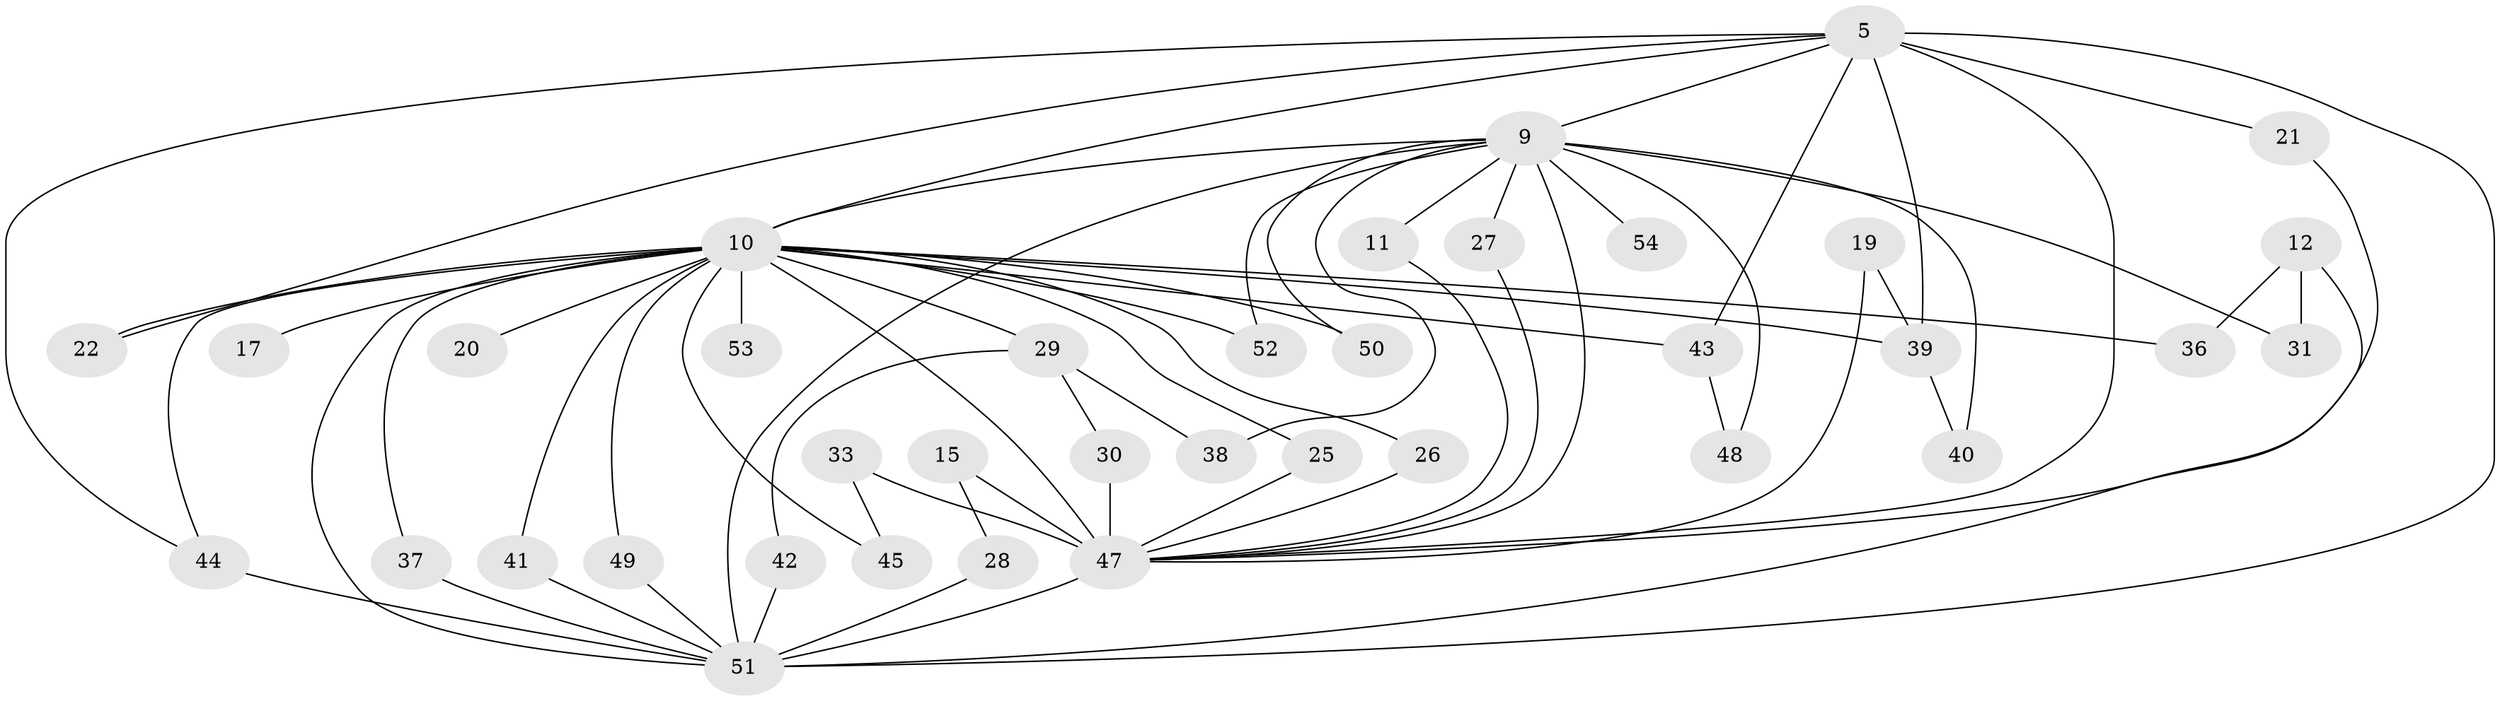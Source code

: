 // original degree distribution, {14: 0.018518518518518517, 15: 0.037037037037037035, 13: 0.05555555555555555, 16: 0.037037037037037035, 19: 0.018518518518518517, 24: 0.018518518518518517, 2: 0.6111111111111112, 4: 0.07407407407407407, 5: 0.018518518518518517, 6: 0.018518518518518517, 3: 0.09259259259259259}
// Generated by graph-tools (version 1.1) at 2025/48/03/04/25 21:48:42]
// undirected, 37 vertices, 67 edges
graph export_dot {
graph [start="1"]
  node [color=gray90,style=filled];
  5 [super="+3"];
  9 [super="+4"];
  10 [super="+8"];
  11;
  12;
  15;
  17;
  19;
  20;
  21;
  22;
  25;
  26;
  27;
  28;
  29 [super="+13"];
  30;
  31;
  33;
  36;
  37;
  38;
  39 [super="+18"];
  40;
  41;
  42;
  43 [super="+16"];
  44 [super="+35"];
  45;
  47 [super="+46+6"];
  48;
  49;
  50;
  51 [super="+34+7"];
  52;
  53;
  54;
  5 -- 9 [weight=4];
  5 -- 10 [weight=4];
  5 -- 22;
  5 -- 39 [weight=2];
  5 -- 43 [weight=2];
  5 -- 21;
  5 -- 51 [weight=4];
  5 -- 44;
  5 -- 47 [weight=5];
  9 -- 10 [weight=4];
  9 -- 38;
  9 -- 40;
  9 -- 48;
  9 -- 54 [weight=2];
  9 -- 11;
  9 -- 50;
  9 -- 52;
  9 -- 27;
  9 -- 31;
  9 -- 51 [weight=4];
  9 -- 47 [weight=4];
  10 -- 17 [weight=2];
  10 -- 20 [weight=2];
  10 -- 22;
  10 -- 25;
  10 -- 26;
  10 -- 29 [weight=3];
  10 -- 41;
  10 -- 45;
  10 -- 50;
  10 -- 51 [weight=5];
  10 -- 52;
  10 -- 53 [weight=2];
  10 -- 36;
  10 -- 37;
  10 -- 49;
  10 -- 43;
  10 -- 39 [weight=2];
  10 -- 44;
  10 -- 47 [weight=5];
  11 -- 47;
  12 -- 31;
  12 -- 36;
  12 -- 51 [weight=2];
  15 -- 28;
  15 -- 47 [weight=2];
  19 -- 39;
  19 -- 47;
  21 -- 47;
  25 -- 47;
  26 -- 47;
  27 -- 47;
  28 -- 51;
  29 -- 42;
  29 -- 38;
  29 -- 30;
  30 -- 47;
  33 -- 45;
  33 -- 47 [weight=2];
  37 -- 51;
  39 -- 40;
  41 -- 51;
  42 -- 51;
  43 -- 48;
  44 -- 51 [weight=2];
  47 -- 51 [weight=6];
  49 -- 51;
}
